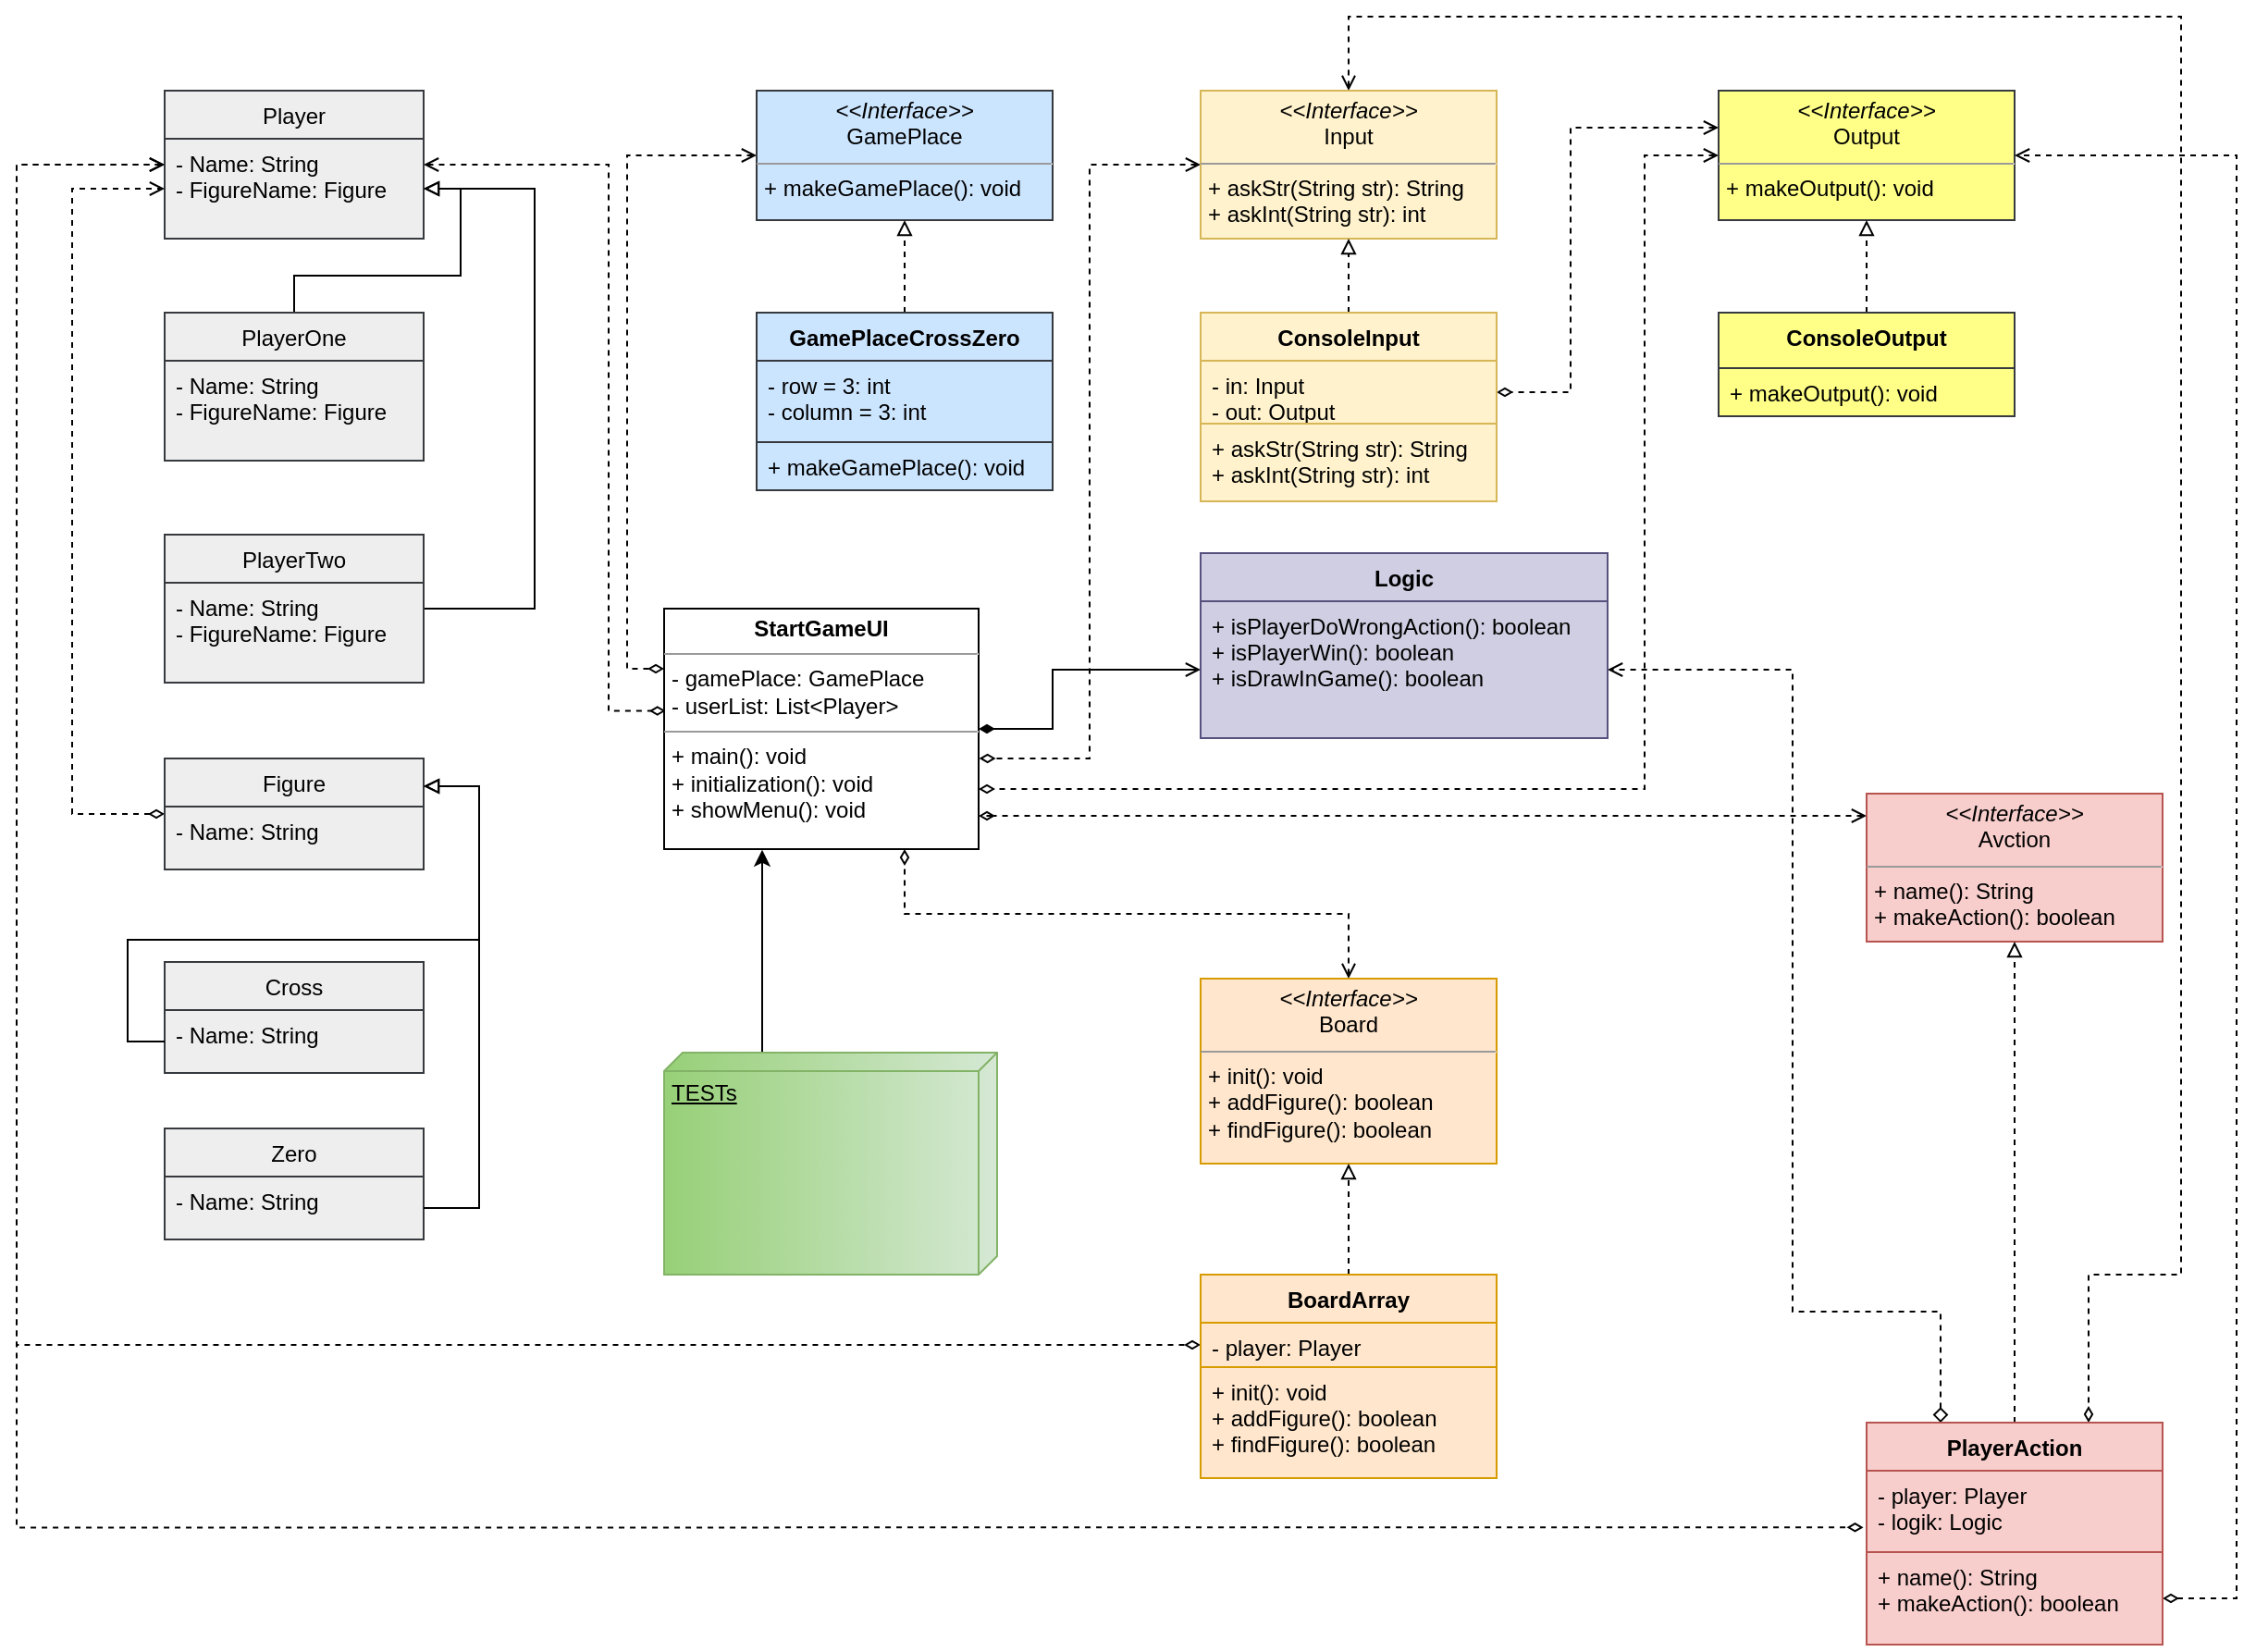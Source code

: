 <mxfile version="15.5.2" type="device"><diagram id="-BzGuNGRsMcErk-AJ2N1" name="Page-1"><mxGraphModel dx="1424" dy="769" grid="1" gridSize="10" guides="1" tooltips="1" connect="1" arrows="1" fold="1" page="1" pageScale="1" pageWidth="1654" pageHeight="1169" math="0" shadow="0"><root><mxCell id="0"/><mxCell id="1" parent="0"/><mxCell id="EjoZuN209ao85Yg4oNjN-52" style="edgeStyle=orthogonalEdgeStyle;rounded=0;orthogonalLoop=1;jettySize=auto;html=1;entryX=0;entryY=0.25;entryDx=0;entryDy=0;endArrow=diamondThin;endFill=0;dashed=1;startArrow=open;startFill=0;" parent="1" source="EjoZuN209ao85Yg4oNjN-1" target="EjoZuN209ao85Yg4oNjN-46" edge="1"><mxGeometry relative="1" as="geometry"><Array as="points"><mxPoint x="410" y="115"/><mxPoint x="410" y="393"/></Array></mxGeometry></mxCell><mxCell id="EjoZuN209ao85Yg4oNjN-1" value="&lt;p style=&quot;margin: 0px ; margin-top: 4px ; text-align: center&quot;&gt;&lt;i&gt;&amp;lt;&amp;lt;Interface&amp;gt;&amp;gt;&lt;/i&gt;&lt;br&gt;GamePlace&lt;/p&gt;&lt;hr size=&quot;1&quot;&gt;&lt;p style=&quot;margin: 0px ; margin-left: 4px&quot;&gt;+ makeGamePlace(): void&lt;br&gt;&lt;/p&gt;" style="verticalAlign=top;align=left;overflow=fill;fontSize=12;fontFamily=Helvetica;html=1;fillColor=#cce5ff;strokeColor=#36393d;" parent="1" vertex="1"><mxGeometry x="480" y="80" width="160" height="70" as="geometry"/></mxCell><mxCell id="EjoZuN209ao85Yg4oNjN-6" style="edgeStyle=orthogonalEdgeStyle;rounded=0;orthogonalLoop=1;jettySize=auto;html=1;entryX=0.5;entryY=1;entryDx=0;entryDy=0;dashed=1;endArrow=block;endFill=0;" parent="1" source="EjoZuN209ao85Yg4oNjN-2" target="EjoZuN209ao85Yg4oNjN-1" edge="1"><mxGeometry relative="1" as="geometry"/></mxCell><mxCell id="EjoZuN209ao85Yg4oNjN-2" value="GamePlaceCrossZero" style="swimlane;fontStyle=1;align=center;verticalAlign=top;childLayout=stackLayout;horizontal=1;startSize=26;horizontalStack=0;resizeParent=1;resizeParentMax=0;resizeLast=0;collapsible=1;marginBottom=0;fillColor=#cce5ff;strokeColor=#36393d;" parent="1" vertex="1"><mxGeometry x="480" y="200" width="160" height="96" as="geometry"/></mxCell><mxCell id="EjoZuN209ao85Yg4oNjN-3" value="- row = 3: int&#10;- column = 3: int" style="text;strokeColor=#36393d;fillColor=#cce5ff;align=left;verticalAlign=top;spacingLeft=4;spacingRight=4;overflow=hidden;rotatable=0;points=[[0,0.5],[1,0.5]];portConstraint=eastwest;" parent="EjoZuN209ao85Yg4oNjN-2" vertex="1"><mxGeometry y="26" width="160" height="44" as="geometry"/></mxCell><mxCell id="EjoZuN209ao85Yg4oNjN-5" value="+ makeGamePlace(): void" style="text;strokeColor=#36393d;fillColor=#cce5ff;align=left;verticalAlign=top;spacingLeft=4;spacingRight=4;overflow=hidden;rotatable=0;points=[[0,0.5],[1,0.5]];portConstraint=eastwest;" parent="EjoZuN209ao85Yg4oNjN-2" vertex="1"><mxGeometry y="70" width="160" height="26" as="geometry"/></mxCell><mxCell id="EjoZuN209ao85Yg4oNjN-51" style="edgeStyle=orthogonalEdgeStyle;rounded=0;orthogonalLoop=1;jettySize=auto;html=1;entryX=0.005;entryY=0.425;entryDx=0;entryDy=0;entryPerimeter=0;endArrow=diamondThin;endFill=0;dashed=1;startArrow=open;startFill=0;" parent="1" source="EjoZuN209ao85Yg4oNjN-7" target="EjoZuN209ao85Yg4oNjN-46" edge="1"><mxGeometry relative="1" as="geometry"><Array as="points"><mxPoint x="400" y="120"/><mxPoint x="400" y="415"/></Array></mxGeometry></mxCell><mxCell id="duDfe4_38wSYYV44pAyK-13" style="edgeStyle=elbowEdgeStyle;rounded=0;orthogonalLoop=1;jettySize=auto;html=1;entryX=0;entryY=0.5;entryDx=0;entryDy=0;dashed=1;startArrow=open;startFill=0;endArrow=diamondThin;endFill=0;" parent="1" source="EjoZuN209ao85Yg4oNjN-7" target="duDfe4_38wSYYV44pAyK-10" edge="1"><mxGeometry relative="1" as="geometry"><Array as="points"><mxPoint x="80" y="430"/></Array></mxGeometry></mxCell><mxCell id="duDfe4_38wSYYV44pAyK-24" style="edgeStyle=orthogonalEdgeStyle;rounded=0;orthogonalLoop=1;jettySize=auto;elbow=vertical;html=1;entryX=-0.011;entryY=0.697;entryDx=0;entryDy=0;dashed=1;startArrow=open;startFill=0;endArrow=diamondThin;endFill=0;entryPerimeter=0;" parent="1" source="EjoZuN209ao85Yg4oNjN-7" target="duDfe4_38wSYYV44pAyK-17" edge="1"><mxGeometry relative="1" as="geometry"><Array as="points"><mxPoint x="80" y="120"/><mxPoint x="80" y="857"/></Array></mxGeometry></mxCell><mxCell id="EjoZuN209ao85Yg4oNjN-7" value="Player" style="swimlane;fontStyle=0;childLayout=stackLayout;horizontal=1;startSize=26;fillColor=#eeeeee;horizontalStack=0;resizeParent=1;resizeParentMax=0;resizeLast=0;collapsible=1;marginBottom=0;strokeColor=#36393d;" parent="1" vertex="1"><mxGeometry x="160" y="80" width="140" height="80" as="geometry"/></mxCell><mxCell id="EjoZuN209ao85Yg4oNjN-8" value="- Name: String&#10;- FigureName: Figure" style="text;strokeColor=#36393d;fillColor=#eeeeee;align=left;verticalAlign=top;spacingLeft=4;spacingRight=4;overflow=hidden;rotatable=0;points=[[0,0.5],[1,0.5]];portConstraint=eastwest;" parent="EjoZuN209ao85Yg4oNjN-7" vertex="1"><mxGeometry y="26" width="140" height="54" as="geometry"/></mxCell><mxCell id="EjoZuN209ao85Yg4oNjN-50" style="edgeStyle=orthogonalEdgeStyle;rounded=0;orthogonalLoop=1;jettySize=auto;html=1;entryX=0;entryY=0.5;entryDx=0;entryDy=0;dashed=1;startArrow=diamondThin;startFill=0;endArrow=open;endFill=0;" parent="1" source="EjoZuN209ao85Yg4oNjN-28" target="EjoZuN209ao85Yg4oNjN-8" edge="1"><mxGeometry relative="1" as="geometry"><Array as="points"><mxPoint x="110" y="471"/><mxPoint x="110" y="133"/></Array></mxGeometry></mxCell><mxCell id="EjoZuN209ao85Yg4oNjN-28" value="Figure" style="swimlane;fontStyle=0;childLayout=stackLayout;horizontal=1;startSize=26;fillColor=#eeeeee;horizontalStack=0;resizeParent=1;resizeParentMax=0;resizeLast=0;collapsible=1;marginBottom=0;strokeColor=#36393d;" parent="1" vertex="1"><mxGeometry x="160" y="441" width="140" height="60" as="geometry"/></mxCell><mxCell id="EjoZuN209ao85Yg4oNjN-29" value="- Name: String" style="text;strokeColor=#36393d;fillColor=#eeeeee;align=left;verticalAlign=top;spacingLeft=4;spacingRight=4;overflow=hidden;rotatable=0;points=[[0,0.5],[1,0.5]];portConstraint=eastwest;" parent="EjoZuN209ao85Yg4oNjN-28" vertex="1"><mxGeometry y="26" width="140" height="34" as="geometry"/></mxCell><mxCell id="EjoZuN209ao85Yg4oNjN-36" style="edgeStyle=orthogonalEdgeStyle;rounded=0;orthogonalLoop=1;jettySize=auto;html=1;endArrow=block;endFill=0;" parent="1" source="EjoZuN209ao85Yg4oNjN-30" target="EjoZuN209ao85Yg4oNjN-8" edge="1"><mxGeometry relative="1" as="geometry"><Array as="points"><mxPoint x="230" y="180"/><mxPoint x="320" y="180"/><mxPoint x="320" y="133"/></Array></mxGeometry></mxCell><mxCell id="EjoZuN209ao85Yg4oNjN-30" value="PlayerOne" style="swimlane;fontStyle=0;childLayout=stackLayout;horizontal=1;startSize=26;fillColor=#eeeeee;horizontalStack=0;resizeParent=1;resizeParentMax=0;resizeLast=0;collapsible=1;marginBottom=0;strokeColor=#36393d;" parent="1" vertex="1"><mxGeometry x="160" y="200" width="140" height="80" as="geometry"/></mxCell><mxCell id="EjoZuN209ao85Yg4oNjN-31" value="- Name: String&#10;- FigureName: Figure" style="text;strokeColor=#36393d;fillColor=#eeeeee;align=left;verticalAlign=top;spacingLeft=4;spacingRight=4;overflow=hidden;rotatable=0;points=[[0,0.5],[1,0.5]];portConstraint=eastwest;" parent="EjoZuN209ao85Yg4oNjN-30" vertex="1"><mxGeometry y="26" width="140" height="54" as="geometry"/></mxCell><mxCell id="EjoZuN209ao85Yg4oNjN-37" style="edgeStyle=orthogonalEdgeStyle;rounded=0;orthogonalLoop=1;jettySize=auto;html=1;entryX=1;entryY=0.5;entryDx=0;entryDy=0;endArrow=block;endFill=0;" parent="1" source="EjoZuN209ao85Yg4oNjN-32" target="EjoZuN209ao85Yg4oNjN-8" edge="1"><mxGeometry relative="1" as="geometry"><mxPoint x="320" y="180" as="targetPoint"/><Array as="points"><mxPoint x="360" y="360"/><mxPoint x="360" y="133"/></Array></mxGeometry></mxCell><mxCell id="EjoZuN209ao85Yg4oNjN-32" value="PlayerTwo" style="swimlane;fontStyle=0;childLayout=stackLayout;horizontal=1;startSize=26;fillColor=#eeeeee;horizontalStack=0;resizeParent=1;resizeParentMax=0;resizeLast=0;collapsible=1;marginBottom=0;strokeColor=#36393d;" parent="1" vertex="1"><mxGeometry x="160" y="320" width="140" height="80" as="geometry"/></mxCell><mxCell id="EjoZuN209ao85Yg4oNjN-33" value="- Name: String&#10;- FigureName: Figure" style="text;strokeColor=#36393d;fillColor=#eeeeee;align=left;verticalAlign=top;spacingLeft=4;spacingRight=4;overflow=hidden;rotatable=0;points=[[0,0.5],[1,0.5]];portConstraint=eastwest;" parent="EjoZuN209ao85Yg4oNjN-32" vertex="1"><mxGeometry y="26" width="140" height="54" as="geometry"/></mxCell><mxCell id="EjoZuN209ao85Yg4oNjN-38" value="Cross" style="swimlane;fontStyle=0;childLayout=stackLayout;horizontal=1;startSize=26;fillColor=#eeeeee;horizontalStack=0;resizeParent=1;resizeParentMax=0;resizeLast=0;collapsible=1;marginBottom=0;strokeColor=#36393d;" parent="1" vertex="1"><mxGeometry x="160" y="551" width="140" height="60" as="geometry"/></mxCell><mxCell id="EjoZuN209ao85Yg4oNjN-39" value="- Name: String" style="text;strokeColor=#36393d;fillColor=#eeeeee;align=left;verticalAlign=top;spacingLeft=4;spacingRight=4;overflow=hidden;rotatable=0;points=[[0,0.5],[1,0.5]];portConstraint=eastwest;" parent="EjoZuN209ao85Yg4oNjN-38" vertex="1"><mxGeometry y="26" width="140" height="34" as="geometry"/></mxCell><mxCell id="EjoZuN209ao85Yg4oNjN-40" value="Zero" style="swimlane;fontStyle=0;childLayout=stackLayout;horizontal=1;startSize=26;fillColor=#eeeeee;horizontalStack=0;resizeParent=1;resizeParentMax=0;resizeLast=0;collapsible=1;marginBottom=0;strokeColor=#36393d;" parent="1" vertex="1"><mxGeometry x="160" y="641" width="140" height="60" as="geometry"/></mxCell><mxCell id="EjoZuN209ao85Yg4oNjN-41" value="- Name: String" style="text;strokeColor=#36393d;fillColor=#eeeeee;align=left;verticalAlign=top;spacingLeft=4;spacingRight=4;overflow=hidden;rotatable=0;points=[[0,0.5],[1,0.5]];portConstraint=eastwest;" parent="EjoZuN209ao85Yg4oNjN-40" vertex="1"><mxGeometry y="26" width="140" height="34" as="geometry"/></mxCell><mxCell id="EjoZuN209ao85Yg4oNjN-42" style="edgeStyle=orthogonalEdgeStyle;rounded=0;orthogonalLoop=1;jettySize=auto;html=1;entryX=1;entryY=0.25;entryDx=0;entryDy=0;endArrow=block;endFill=0;" parent="1" source="EjoZuN209ao85Yg4oNjN-39" target="EjoZuN209ao85Yg4oNjN-28" edge="1"><mxGeometry relative="1" as="geometry"><mxPoint x="310" y="469" as="targetPoint"/><Array as="points"><mxPoint x="140" y="594"/><mxPoint x="140" y="539"/><mxPoint x="330" y="539"/><mxPoint x="330" y="456"/></Array></mxGeometry></mxCell><mxCell id="EjoZuN209ao85Yg4oNjN-43" style="edgeStyle=orthogonalEdgeStyle;rounded=0;orthogonalLoop=1;jettySize=auto;html=1;entryX=1;entryY=0.25;entryDx=0;entryDy=0;endArrow=block;endFill=0;" parent="1" source="EjoZuN209ao85Yg4oNjN-41" target="EjoZuN209ao85Yg4oNjN-28" edge="1"><mxGeometry relative="1" as="geometry"><mxPoint x="300" y="471" as="targetPoint"/><Array as="points"><mxPoint x="330" y="684"/><mxPoint x="330" y="456"/></Array></mxGeometry></mxCell><mxCell id="duDfe4_38wSYYV44pAyK-4" style="edgeStyle=elbowEdgeStyle;rounded=0;orthogonalLoop=1;jettySize=auto;html=1;endArrow=diamondThin;endFill=0;entryX=1.002;entryY=0.623;entryDx=0;entryDy=0;entryPerimeter=0;dashed=1;startArrow=open;startFill=0;" parent="1" source="EjoZuN209ao85Yg4oNjN-44" target="EjoZuN209ao85Yg4oNjN-46" edge="1"><mxGeometry relative="1" as="geometry"><mxPoint x="680" y="460" as="targetPoint"/></mxGeometry></mxCell><mxCell id="duDfe4_38wSYYV44pAyK-29" style="edgeStyle=orthogonalEdgeStyle;rounded=0;orthogonalLoop=1;jettySize=auto;html=1;dashed=1;startArrow=open;startFill=0;endArrow=diamondThin;endFill=0;entryX=0.75;entryY=0;entryDx=0;entryDy=0;" parent="1" source="EjoZuN209ao85Yg4oNjN-44" target="duDfe4_38wSYYV44pAyK-16" edge="1"><mxGeometry relative="1" as="geometry"><mxPoint x="1260" y="430" as="targetPoint"/><Array as="points"><mxPoint x="800" y="40"/><mxPoint x="1250" y="40"/><mxPoint x="1250" y="720"/><mxPoint x="1200" y="720"/></Array></mxGeometry></mxCell><mxCell id="EjoZuN209ao85Yg4oNjN-44" value="&lt;p style=&quot;margin: 0px ; margin-top: 4px ; text-align: center&quot;&gt;&lt;i&gt;&amp;lt;&amp;lt;Interface&amp;gt;&amp;gt;&lt;/i&gt;&lt;br&gt;Input&lt;/p&gt;&lt;hr size=&quot;1&quot;&gt;&lt;p style=&quot;margin: 0px ; margin-left: 4px&quot;&gt;+ askStr(String str): String&lt;br&gt;&lt;/p&gt;&lt;p style=&quot;margin: 0px ; margin-left: 4px&quot;&gt;+ askInt(String str): int&lt;/p&gt;" style="verticalAlign=top;align=left;overflow=fill;fontSize=12;fontFamily=Helvetica;html=1;fillColor=#fff2cc;strokeColor=#d6b656;" parent="1" vertex="1"><mxGeometry x="720" y="80" width="160" height="80" as="geometry"/></mxCell><mxCell id="EjoZuN209ao85Yg4oNjN-73" style="edgeStyle=orthogonalEdgeStyle;rounded=0;orthogonalLoop=1;jettySize=auto;html=1;entryX=1;entryY=0.5;entryDx=0;entryDy=0;endArrow=diamondThin;endFill=0;startArrow=open;startFill=0;dashed=1;" parent="1" source="EjoZuN209ao85Yg4oNjN-45" target="EjoZuN209ao85Yg4oNjN-55" edge="1"><mxGeometry relative="1" as="geometry"><Array as="points"><mxPoint x="920" y="100"/><mxPoint x="920" y="243"/></Array></mxGeometry></mxCell><mxCell id="duDfe4_38wSYYV44pAyK-5" style="edgeStyle=elbowEdgeStyle;rounded=0;orthogonalLoop=1;jettySize=auto;html=1;entryX=1;entryY=0.75;entryDx=0;entryDy=0;endArrow=diamondThin;endFill=0;dashed=1;startArrow=open;startFill=0;" parent="1" source="EjoZuN209ao85Yg4oNjN-45" target="EjoZuN209ao85Yg4oNjN-46" edge="1"><mxGeometry relative="1" as="geometry"><Array as="points"><mxPoint x="960" y="300"/></Array></mxGeometry></mxCell><mxCell id="EjoZuN209ao85Yg4oNjN-45" value="&lt;p style=&quot;margin: 0px ; margin-top: 4px ; text-align: center&quot;&gt;&lt;i&gt;&amp;lt;&amp;lt;Interface&amp;gt;&amp;gt;&lt;/i&gt;&lt;br&gt;Output&lt;/p&gt;&lt;hr size=&quot;1&quot;&gt;&lt;p style=&quot;margin: 0px ; margin-left: 4px&quot;&gt;+ makeOutput(): void&lt;br&gt;&lt;/p&gt;" style="verticalAlign=top;align=left;overflow=fill;fontSize=12;fontFamily=Helvetica;html=1;fillColor=#ffff88;strokeColor=#36393d;" parent="1" vertex="1"><mxGeometry x="1000" y="80" width="160" height="70" as="geometry"/></mxCell><mxCell id="y6vBmO4AKfmN_awHUS80-10" style="edgeStyle=orthogonalEdgeStyle;rounded=0;orthogonalLoop=1;jettySize=auto;html=1;startArrow=diamondThin;startFill=1;endArrow=open;endFill=0;" edge="1" parent="1" source="EjoZuN209ao85Yg4oNjN-46" target="y6vBmO4AKfmN_awHUS80-3"><mxGeometry relative="1" as="geometry"><Array as="points"><mxPoint x="640" y="425"/><mxPoint x="640" y="393"/></Array></mxGeometry></mxCell><mxCell id="EjoZuN209ao85Yg4oNjN-46" value="&lt;p style=&quot;margin: 0px ; margin-top: 4px ; text-align: center&quot;&gt;&lt;b&gt;StartGameUI&lt;/b&gt;&lt;/p&gt;&lt;hr size=&quot;1&quot;&gt;&lt;p style=&quot;margin: 0px ; margin-left: 4px&quot;&gt;- gamePlace: GamePlace&lt;/p&gt;&lt;p style=&quot;margin: 0px ; margin-left: 4px&quot;&gt;- userList: List&amp;lt;Player&amp;gt;&lt;/p&gt;&lt;hr size=&quot;1&quot;&gt;&lt;p style=&quot;margin: 0px ; margin-left: 4px&quot;&gt;+ main(): void&lt;/p&gt;&lt;p style=&quot;margin: 0px ; margin-left: 4px&quot;&gt;+&amp;nbsp;initialization(): void&lt;/p&gt;&lt;p style=&quot;margin: 0px ; margin-left: 4px&quot;&gt;+ showMenu(): void&lt;/p&gt;" style="verticalAlign=top;align=left;overflow=fill;fontSize=12;fontFamily=Helvetica;html=1;" parent="1" vertex="1"><mxGeometry x="430" y="360" width="170" height="130" as="geometry"/></mxCell><mxCell id="duDfe4_38wSYYV44pAyK-6" style="edgeStyle=elbowEdgeStyle;rounded=0;orthogonalLoop=1;jettySize=auto;html=1;endArrow=classic;endFill=1;entryX=0.314;entryY=1.003;entryDx=0;entryDy=0;entryPerimeter=0;" parent="1" source="EjoZuN209ao85Yg4oNjN-48" target="EjoZuN209ao85Yg4oNjN-46" edge="1"><mxGeometry relative="1" as="geometry"><mxPoint x="483" y="496" as="targetPoint"/><Array as="points"><mxPoint x="483" y="496"/></Array></mxGeometry></mxCell><mxCell id="EjoZuN209ao85Yg4oNjN-48" value="TESTs" style="verticalAlign=top;align=left;spacingTop=8;spacingLeft=2;spacingRight=12;shape=cube;size=10;direction=south;fontStyle=4;html=1;fillColor=#d5e8d4;strokeColor=#82b366;gradientColor=#97d077;" parent="1" vertex="1"><mxGeometry x="430" y="600" width="180" height="120" as="geometry"/></mxCell><mxCell id="EjoZuN209ao85Yg4oNjN-62" style="edgeStyle=orthogonalEdgeStyle;rounded=0;orthogonalLoop=1;jettySize=auto;html=1;exitX=0.5;exitY=0;exitDx=0;exitDy=0;dashed=1;endArrow=block;endFill=0;" parent="1" source="EjoZuN209ao85Yg4oNjN-54" target="EjoZuN209ao85Yg4oNjN-44" edge="1"><mxGeometry relative="1" as="geometry"/></mxCell><mxCell id="EjoZuN209ao85Yg4oNjN-54" value="ConsoleInput" style="swimlane;fontStyle=1;align=center;verticalAlign=top;childLayout=stackLayout;horizontal=1;startSize=26;horizontalStack=0;resizeParent=1;resizeParentMax=0;resizeLast=0;collapsible=1;marginBottom=0;fillColor=#fff2cc;strokeColor=#d6b656;" parent="1" vertex="1"><mxGeometry x="720" y="200" width="160" height="102" as="geometry"/></mxCell><mxCell id="EjoZuN209ao85Yg4oNjN-55" value="- in: Input&#10;- out: Output" style="text;strokeColor=#d6b656;fillColor=#fff2cc;align=left;verticalAlign=top;spacingLeft=4;spacingRight=4;overflow=hidden;rotatable=0;points=[[0,0.5],[1,0.5]];portConstraint=eastwest;" parent="EjoZuN209ao85Yg4oNjN-54" vertex="1"><mxGeometry y="26" width="160" height="34" as="geometry"/></mxCell><mxCell id="EjoZuN209ao85Yg4oNjN-57" value="+ askStr(String str): String&#10;+ askInt(String str): int" style="text;strokeColor=#d6b656;fillColor=#fff2cc;align=left;verticalAlign=top;spacingLeft=4;spacingRight=4;overflow=hidden;rotatable=0;points=[[0,0.5],[1,0.5]];portConstraint=eastwest;" parent="EjoZuN209ao85Yg4oNjN-54" vertex="1"><mxGeometry y="60" width="160" height="42" as="geometry"/></mxCell><mxCell id="EjoZuN209ao85Yg4oNjN-63" style="edgeStyle=orthogonalEdgeStyle;rounded=0;orthogonalLoop=1;jettySize=auto;html=1;entryX=0.5;entryY=1;entryDx=0;entryDy=0;dashed=1;endArrow=block;endFill=0;" parent="1" source="EjoZuN209ao85Yg4oNjN-58" target="EjoZuN209ao85Yg4oNjN-45" edge="1"><mxGeometry relative="1" as="geometry"/></mxCell><mxCell id="EjoZuN209ao85Yg4oNjN-58" value="ConsoleOutput" style="swimlane;fontStyle=1;align=center;verticalAlign=top;childLayout=stackLayout;horizontal=1;startSize=30;horizontalStack=0;resizeParent=1;resizeParentMax=0;resizeLast=0;collapsible=1;marginBottom=0;fillColor=#ffff88;strokeColor=#36393d;" parent="1" vertex="1"><mxGeometry x="1000" y="200" width="160" height="56" as="geometry"/></mxCell><mxCell id="EjoZuN209ao85Yg4oNjN-61" value="+ makeOutput(): void" style="text;strokeColor=#36393d;fillColor=#ffff88;align=left;verticalAlign=top;spacingLeft=4;spacingRight=4;overflow=hidden;rotatable=0;points=[[0,0.5],[1,0.5]];portConstraint=eastwest;" parent="EjoZuN209ao85Yg4oNjN-58" vertex="1"><mxGeometry y="30" width="160" height="26" as="geometry"/></mxCell><mxCell id="duDfe4_38wSYYV44pAyK-23" style="edgeStyle=elbowEdgeStyle;rounded=0;orthogonalLoop=1;jettySize=auto;elbow=vertical;html=1;dashed=1;startArrow=open;startFill=0;endArrow=diamondThin;endFill=0;" parent="1" source="duDfe4_38wSYYV44pAyK-7" edge="1"><mxGeometry relative="1" as="geometry"><mxPoint x="560" y="490.0" as="targetPoint"/></mxGeometry></mxCell><mxCell id="duDfe4_38wSYYV44pAyK-7" value="&lt;p style=&quot;margin: 0px ; margin-top: 4px ; text-align: center&quot;&gt;&lt;i&gt;&amp;lt;&amp;lt;Interface&amp;gt;&amp;gt;&lt;/i&gt;&lt;br&gt;Board&lt;/p&gt;&lt;hr size=&quot;1&quot;&gt;&lt;p style=&quot;margin: 0px ; margin-left: 4px&quot;&gt;+ init(): void&lt;/p&gt;&lt;p style=&quot;margin: 0px ; margin-left: 4px&quot;&gt;+ addFigure(): boolean&lt;br&gt;&lt;/p&gt;&lt;p style=&quot;margin: 0px ; margin-left: 4px&quot;&gt;+ findFigure(): boolean&lt;/p&gt;" style="verticalAlign=top;align=left;overflow=fill;fontSize=12;fontFamily=Helvetica;html=1;fillColor=#ffe6cc;strokeColor=#d79b00;" parent="1" vertex="1"><mxGeometry x="720" y="560" width="160" height="100" as="geometry"/></mxCell><mxCell id="duDfe4_38wSYYV44pAyK-22" style="edgeStyle=elbowEdgeStyle;rounded=0;orthogonalLoop=1;jettySize=auto;elbow=vertical;html=1;dashed=1;startArrow=open;startFill=0;endArrow=diamondThin;endFill=0;" parent="1" source="duDfe4_38wSYYV44pAyK-8" target="EjoZuN209ao85Yg4oNjN-46" edge="1"><mxGeometry relative="1" as="geometry"><Array as="points"><mxPoint x="604" y="472"/></Array></mxGeometry></mxCell><mxCell id="duDfe4_38wSYYV44pAyK-31" style="edgeStyle=orthogonalEdgeStyle;rounded=0;orthogonalLoop=1;jettySize=auto;html=1;entryX=1;entryY=0.5;entryDx=0;entryDy=0;dashed=1;startArrow=diamondThin;startFill=0;endArrow=open;endFill=0;exitX=1;exitY=0.5;exitDx=0;exitDy=0;" parent="1" source="duDfe4_38wSYYV44pAyK-19" target="EjoZuN209ao85Yg4oNjN-45" edge="1"><mxGeometry relative="1" as="geometry"><Array as="points"><mxPoint x="1280" y="895"/><mxPoint x="1280" y="115"/></Array></mxGeometry></mxCell><mxCell id="duDfe4_38wSYYV44pAyK-8" value="&lt;p style=&quot;margin: 0px ; margin-top: 4px ; text-align: center&quot;&gt;&lt;i&gt;&amp;lt;&amp;lt;Interface&amp;gt;&amp;gt;&lt;/i&gt;&lt;br&gt;Avction&lt;/p&gt;&lt;hr size=&quot;1&quot;&gt;&lt;p style=&quot;margin: 0px ; margin-left: 4px&quot;&gt;+ name(): String&lt;br&gt;&lt;/p&gt;&lt;p style=&quot;margin: 0px ; margin-left: 4px&quot;&gt;+ makeAction(): boolean&lt;/p&gt;" style="verticalAlign=top;align=left;overflow=fill;fontSize=12;fontFamily=Helvetica;html=1;fillColor=#f8cecc;strokeColor=#b85450;" parent="1" vertex="1"><mxGeometry x="1080" y="460" width="160" height="80" as="geometry"/></mxCell><mxCell id="duDfe4_38wSYYV44pAyK-14" style="edgeStyle=elbowEdgeStyle;rounded=0;orthogonalLoop=1;jettySize=auto;html=1;entryX=0.5;entryY=1;entryDx=0;entryDy=0;dashed=1;startArrow=none;startFill=0;endArrow=block;endFill=0;" parent="1" source="duDfe4_38wSYYV44pAyK-9" target="duDfe4_38wSYYV44pAyK-7" edge="1"><mxGeometry relative="1" as="geometry"/></mxCell><mxCell id="duDfe4_38wSYYV44pAyK-9" value="BoardArray" style="swimlane;fontStyle=1;align=center;verticalAlign=top;childLayout=stackLayout;horizontal=1;startSize=26;horizontalStack=0;resizeParent=1;resizeParentMax=0;resizeLast=0;collapsible=1;marginBottom=0;fillColor=#ffe6cc;strokeColor=#d79b00;" parent="1" vertex="1"><mxGeometry x="720" y="720" width="160" height="110" as="geometry"/></mxCell><mxCell id="duDfe4_38wSYYV44pAyK-10" value="- player: Player" style="text;strokeColor=#d79b00;fillColor=#ffe6cc;align=left;verticalAlign=top;spacingLeft=4;spacingRight=4;overflow=hidden;rotatable=0;points=[[0,0.5],[1,0.5]];portConstraint=eastwest;" parent="duDfe4_38wSYYV44pAyK-9" vertex="1"><mxGeometry y="26" width="160" height="24" as="geometry"/></mxCell><mxCell id="duDfe4_38wSYYV44pAyK-12" value="+ init(): void&#10;+ addFigure(): boolean&#10;+ findFigure(): boolean" style="text;strokeColor=#d79b00;fillColor=#ffe6cc;align=left;verticalAlign=top;spacingLeft=4;spacingRight=4;overflow=hidden;rotatable=0;points=[[0,0.5],[1,0.5]];portConstraint=eastwest;" parent="duDfe4_38wSYYV44pAyK-9" vertex="1"><mxGeometry y="50" width="160" height="60" as="geometry"/></mxCell><mxCell id="duDfe4_38wSYYV44pAyK-25" style="edgeStyle=orthogonalEdgeStyle;rounded=0;orthogonalLoop=1;jettySize=auto;html=1;entryX=0.5;entryY=1;entryDx=0;entryDy=0;dashed=1;startArrow=none;startFill=0;endArrow=block;endFill=0;" parent="1" source="duDfe4_38wSYYV44pAyK-16" target="duDfe4_38wSYYV44pAyK-8" edge="1"><mxGeometry relative="1" as="geometry"/></mxCell><mxCell id="y6vBmO4AKfmN_awHUS80-11" style="edgeStyle=orthogonalEdgeStyle;rounded=0;orthogonalLoop=1;jettySize=auto;html=1;entryX=1;entryY=0.5;entryDx=0;entryDy=0;startArrow=diamond;startFill=0;endArrow=open;endFill=0;exitX=0.25;exitY=0;exitDx=0;exitDy=0;dashed=1;" edge="1" parent="1" source="duDfe4_38wSYYV44pAyK-16" target="y6vBmO4AKfmN_awHUS80-3"><mxGeometry relative="1" as="geometry"><mxPoint x="1120" y="740" as="sourcePoint"/><Array as="points"><mxPoint x="1120" y="740"/><mxPoint x="1040" y="740"/><mxPoint x="1040" y="393"/></Array></mxGeometry></mxCell><mxCell id="duDfe4_38wSYYV44pAyK-16" value="PlayerAction" style="swimlane;fontStyle=1;align=center;verticalAlign=top;childLayout=stackLayout;horizontal=1;startSize=26;horizontalStack=0;resizeParent=1;resizeParentMax=0;resizeLast=0;collapsible=1;marginBottom=0;fillColor=#f8cecc;strokeColor=#b85450;" parent="1" vertex="1"><mxGeometry x="1080" y="800" width="160" height="120" as="geometry"/></mxCell><mxCell id="duDfe4_38wSYYV44pAyK-17" value="- player: Player&#10;- logik: Logic" style="text;strokeColor=#b85450;fillColor=#f8cecc;align=left;verticalAlign=top;spacingLeft=4;spacingRight=4;overflow=hidden;rotatable=0;points=[[0,0.5],[1,0.5]];portConstraint=eastwest;" parent="duDfe4_38wSYYV44pAyK-16" vertex="1"><mxGeometry y="26" width="160" height="44" as="geometry"/></mxCell><mxCell id="duDfe4_38wSYYV44pAyK-19" value="+ name(): String&#10;+ makeAction(): boolean" style="text;strokeColor=#b85450;fillColor=#f8cecc;align=left;verticalAlign=top;spacingLeft=4;spacingRight=4;overflow=hidden;rotatable=0;points=[[0,0.5],[1,0.5]];portConstraint=eastwest;" parent="duDfe4_38wSYYV44pAyK-16" vertex="1"><mxGeometry y="70" width="160" height="50" as="geometry"/></mxCell><mxCell id="y6vBmO4AKfmN_awHUS80-1" value="Logic" style="swimlane;fontStyle=1;align=center;verticalAlign=top;childLayout=stackLayout;horizontal=1;startSize=26;horizontalStack=0;resizeParent=1;resizeParentMax=0;resizeLast=0;collapsible=1;marginBottom=0;fillColor=#d0cee2;strokeColor=#56517e;" vertex="1" parent="1"><mxGeometry x="720" y="330" width="220" height="100" as="geometry"/></mxCell><mxCell id="y6vBmO4AKfmN_awHUS80-3" value="+ isPlayerDoWrongAction(): boolean&#10;+ isPlayerWin(): boolean&#10;+ isDrawInGame(): boolean" style="text;fillColor=#d0cee2;align=left;verticalAlign=top;spacingLeft=4;spacingRight=4;overflow=hidden;rotatable=0;points=[[0,0.5],[1,0.5]];portConstraint=eastwest;strokeColor=#56517e;" vertex="1" parent="y6vBmO4AKfmN_awHUS80-1"><mxGeometry y="26" width="220" height="74" as="geometry"/></mxCell></root></mxGraphModel></diagram></mxfile>